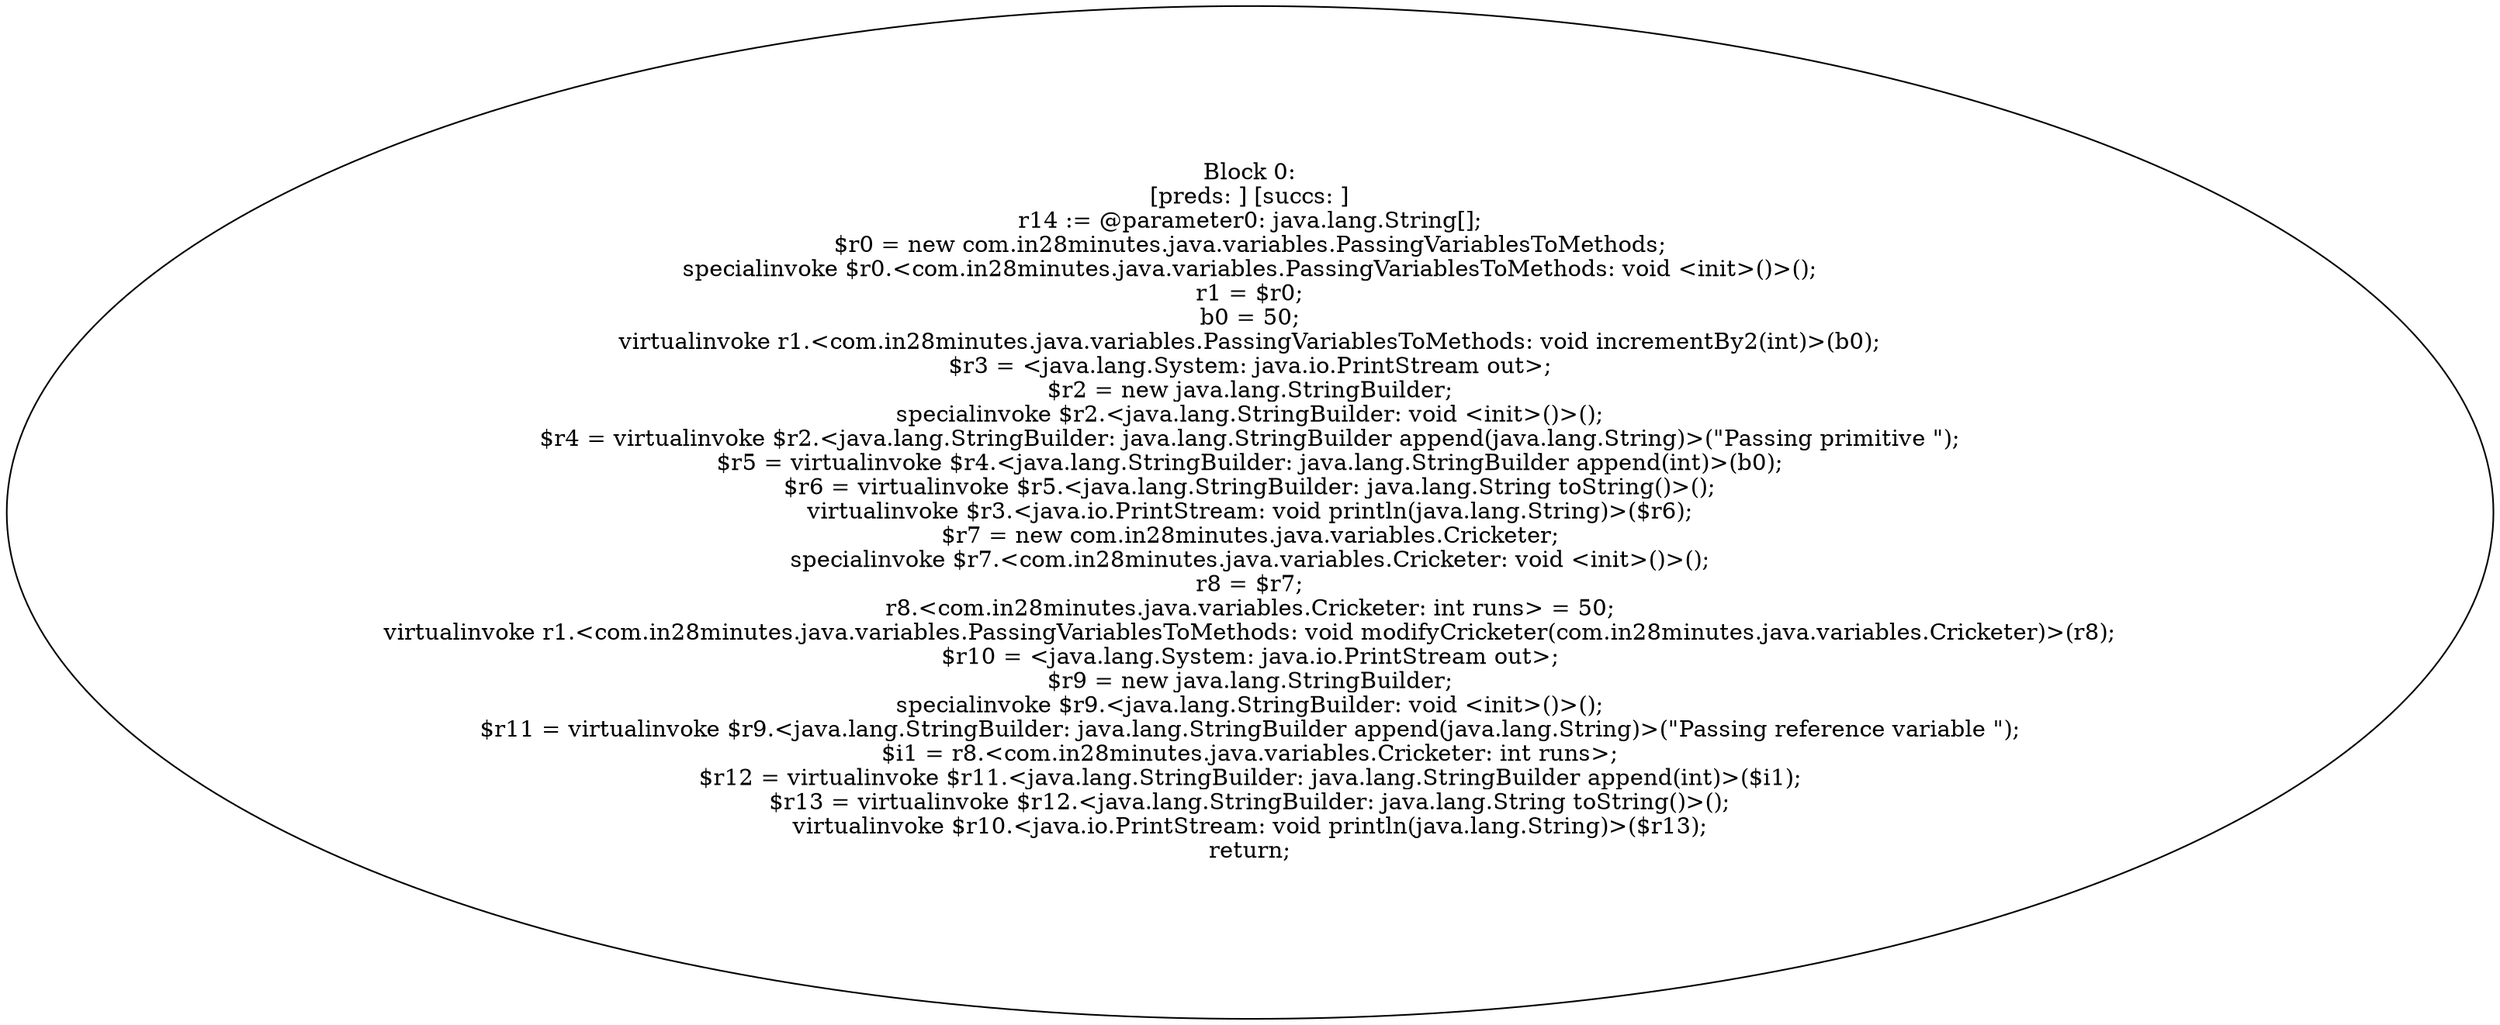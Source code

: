 digraph "unitGraph" {
    "Block 0:
[preds: ] [succs: ]
r14 := @parameter0: java.lang.String[];
$r0 = new com.in28minutes.java.variables.PassingVariablesToMethods;
specialinvoke $r0.<com.in28minutes.java.variables.PassingVariablesToMethods: void <init>()>();
r1 = $r0;
b0 = 50;
virtualinvoke r1.<com.in28minutes.java.variables.PassingVariablesToMethods: void incrementBy2(int)>(b0);
$r3 = <java.lang.System: java.io.PrintStream out>;
$r2 = new java.lang.StringBuilder;
specialinvoke $r2.<java.lang.StringBuilder: void <init>()>();
$r4 = virtualinvoke $r2.<java.lang.StringBuilder: java.lang.StringBuilder append(java.lang.String)>(\"Passing primitive \");
$r5 = virtualinvoke $r4.<java.lang.StringBuilder: java.lang.StringBuilder append(int)>(b0);
$r6 = virtualinvoke $r5.<java.lang.StringBuilder: java.lang.String toString()>();
virtualinvoke $r3.<java.io.PrintStream: void println(java.lang.String)>($r6);
$r7 = new com.in28minutes.java.variables.Cricketer;
specialinvoke $r7.<com.in28minutes.java.variables.Cricketer: void <init>()>();
r8 = $r7;
r8.<com.in28minutes.java.variables.Cricketer: int runs> = 50;
virtualinvoke r1.<com.in28minutes.java.variables.PassingVariablesToMethods: void modifyCricketer(com.in28minutes.java.variables.Cricketer)>(r8);
$r10 = <java.lang.System: java.io.PrintStream out>;
$r9 = new java.lang.StringBuilder;
specialinvoke $r9.<java.lang.StringBuilder: void <init>()>();
$r11 = virtualinvoke $r9.<java.lang.StringBuilder: java.lang.StringBuilder append(java.lang.String)>(\"Passing reference variable \");
$i1 = r8.<com.in28minutes.java.variables.Cricketer: int runs>;
$r12 = virtualinvoke $r11.<java.lang.StringBuilder: java.lang.StringBuilder append(int)>($i1);
$r13 = virtualinvoke $r12.<java.lang.StringBuilder: java.lang.String toString()>();
virtualinvoke $r10.<java.io.PrintStream: void println(java.lang.String)>($r13);
return;
"
}
